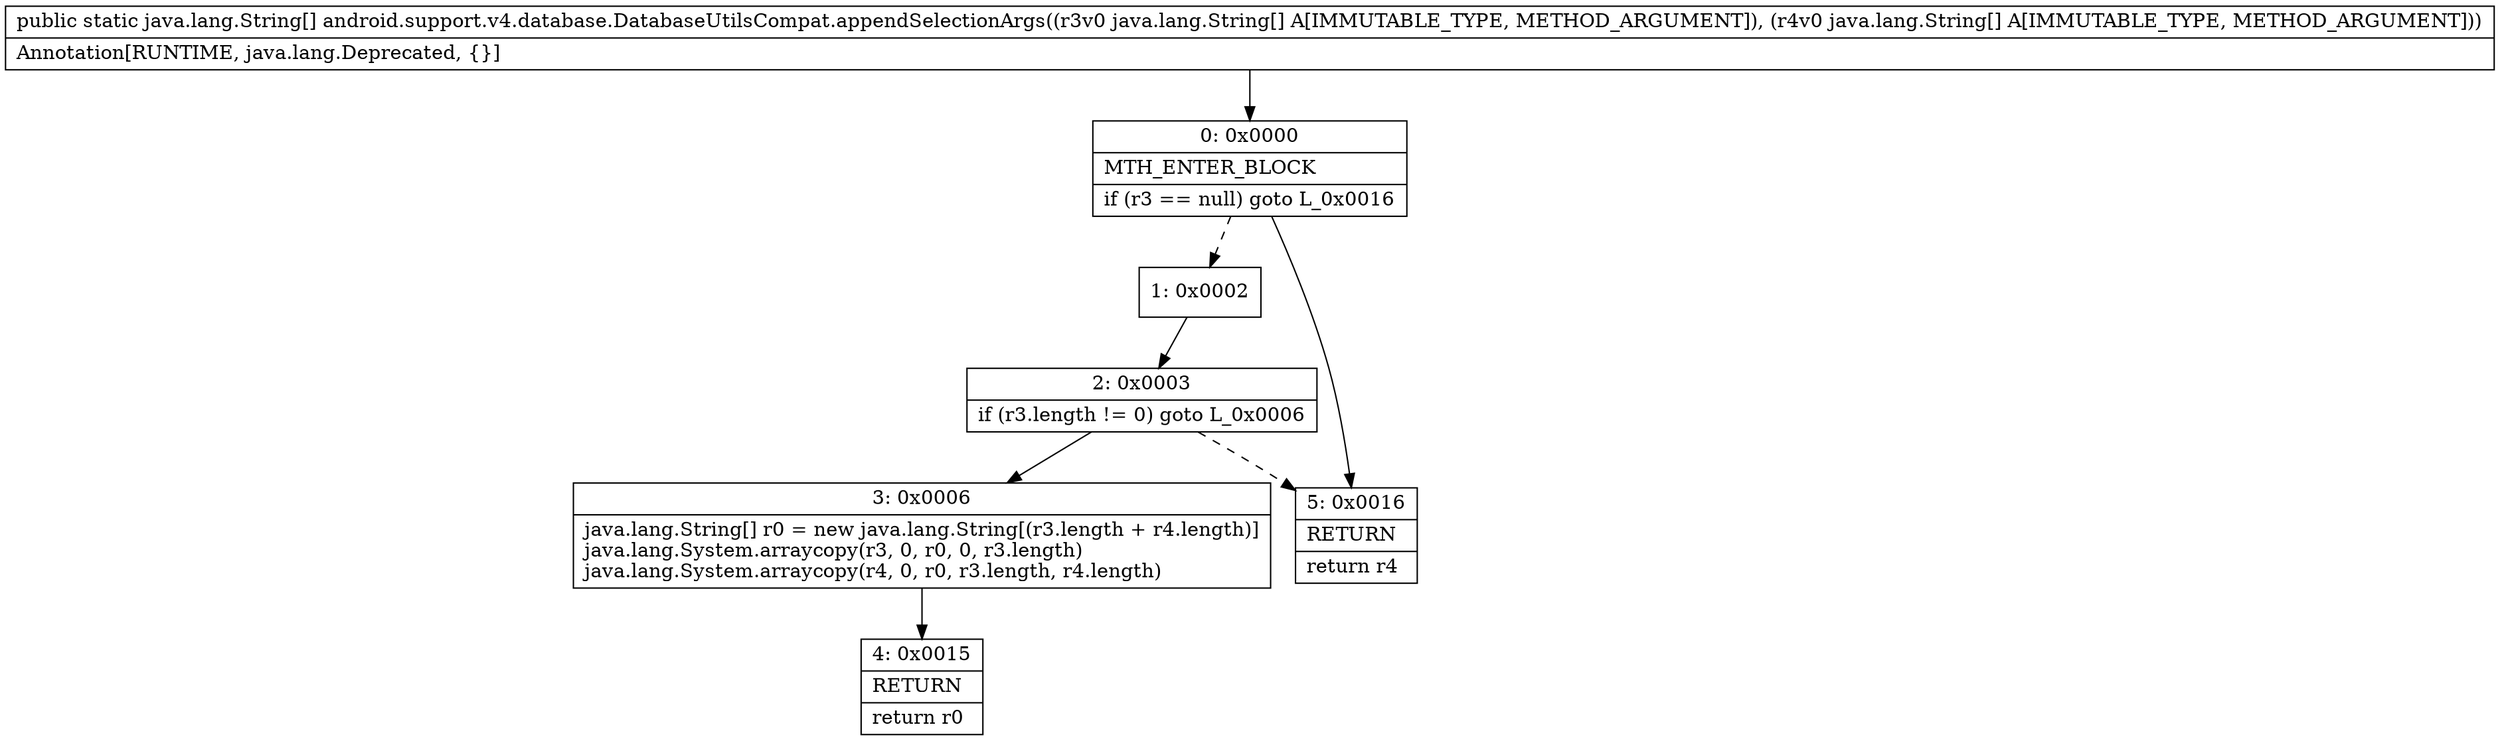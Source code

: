 digraph "CFG forandroid.support.v4.database.DatabaseUtilsCompat.appendSelectionArgs([Ljava\/lang\/String;[Ljava\/lang\/String;)[Ljava\/lang\/String;" {
Node_0 [shape=record,label="{0\:\ 0x0000|MTH_ENTER_BLOCK\l|if (r3 == null) goto L_0x0016\l}"];
Node_1 [shape=record,label="{1\:\ 0x0002}"];
Node_2 [shape=record,label="{2\:\ 0x0003|if (r3.length != 0) goto L_0x0006\l}"];
Node_3 [shape=record,label="{3\:\ 0x0006|java.lang.String[] r0 = new java.lang.String[(r3.length + r4.length)]\ljava.lang.System.arraycopy(r3, 0, r0, 0, r3.length)\ljava.lang.System.arraycopy(r4, 0, r0, r3.length, r4.length)\l}"];
Node_4 [shape=record,label="{4\:\ 0x0015|RETURN\l|return r0\l}"];
Node_5 [shape=record,label="{5\:\ 0x0016|RETURN\l|return r4\l}"];
MethodNode[shape=record,label="{public static java.lang.String[] android.support.v4.database.DatabaseUtilsCompat.appendSelectionArgs((r3v0 java.lang.String[] A[IMMUTABLE_TYPE, METHOD_ARGUMENT]), (r4v0 java.lang.String[] A[IMMUTABLE_TYPE, METHOD_ARGUMENT]))  | Annotation[RUNTIME, java.lang.Deprecated, \{\}]\l}"];
MethodNode -> Node_0;
Node_0 -> Node_1[style=dashed];
Node_0 -> Node_5;
Node_1 -> Node_2;
Node_2 -> Node_3;
Node_2 -> Node_5[style=dashed];
Node_3 -> Node_4;
}

